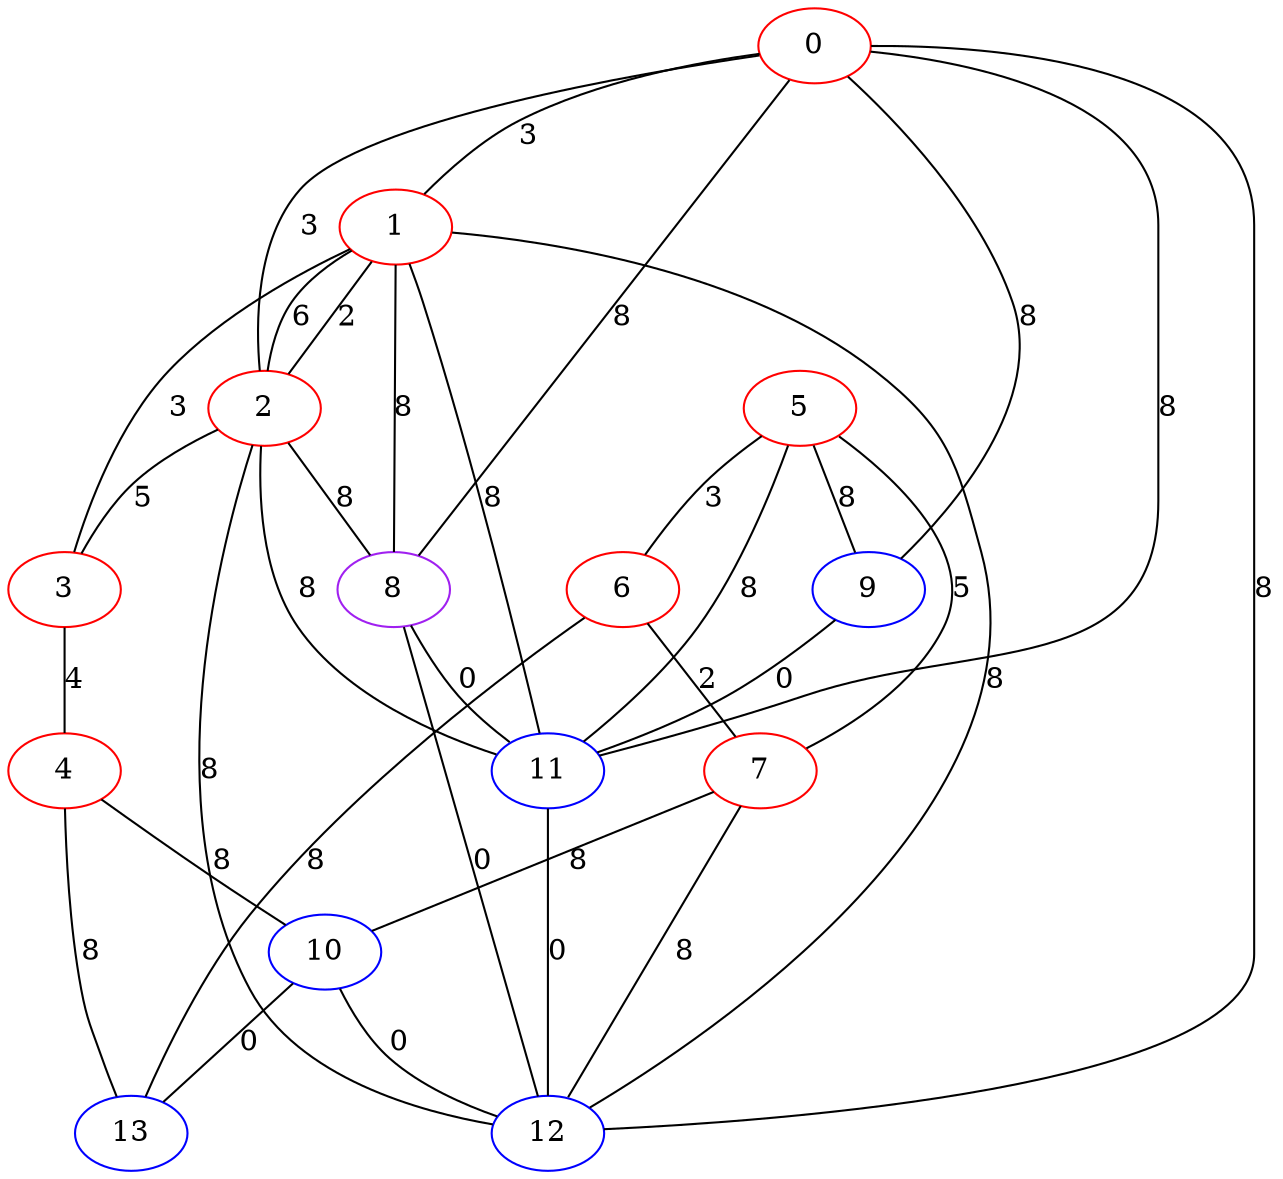 graph "" {
0 [color=red, weight=1];
1 [color=red, weight=1];
2 [color=red, weight=1];
3 [color=red, weight=1];
4 [color=red, weight=1];
5 [color=red, weight=1];
6 [color=red, weight=1];
7 [color=red, weight=1];
8 [color=purple, weight=4];
9 [color=blue, weight=3];
10 [color=blue, weight=3];
11 [color=blue, weight=3];
12 [color=blue, weight=3];
13 [color=blue, weight=3];
0 -- 1  [key=0, label=3];
0 -- 2  [key=0, label=3];
0 -- 8  [key=0, label=8];
0 -- 9  [key=0, label=8];
0 -- 11  [key=0, label=8];
0 -- 12  [key=0, label=8];
1 -- 2  [key=0, label=2];
1 -- 2  [key=1, label=6];
1 -- 3  [key=0, label=3];
1 -- 8  [key=0, label=8];
1 -- 11  [key=0, label=8];
1 -- 12  [key=0, label=8];
2 -- 3  [key=0, label=5];
2 -- 8  [key=0, label=8];
2 -- 11  [key=0, label=8];
2 -- 12  [key=0, label=8];
3 -- 4  [key=0, label=4];
4 -- 10  [key=0, label=8];
4 -- 13  [key=0, label=8];
5 -- 9  [key=0, label=8];
5 -- 11  [key=0, label=8];
5 -- 6  [key=0, label=3];
5 -- 7  [key=0, label=5];
6 -- 13  [key=0, label=8];
6 -- 7  [key=0, label=2];
7 -- 10  [key=0, label=8];
7 -- 12  [key=0, label=8];
8 -- 11  [key=0, label=0];
8 -- 12  [key=0, label=0];
9 -- 11  [key=0, label=0];
10 -- 12  [key=0, label=0];
10 -- 13  [key=0, label=0];
11 -- 12  [key=0, label=0];
}
